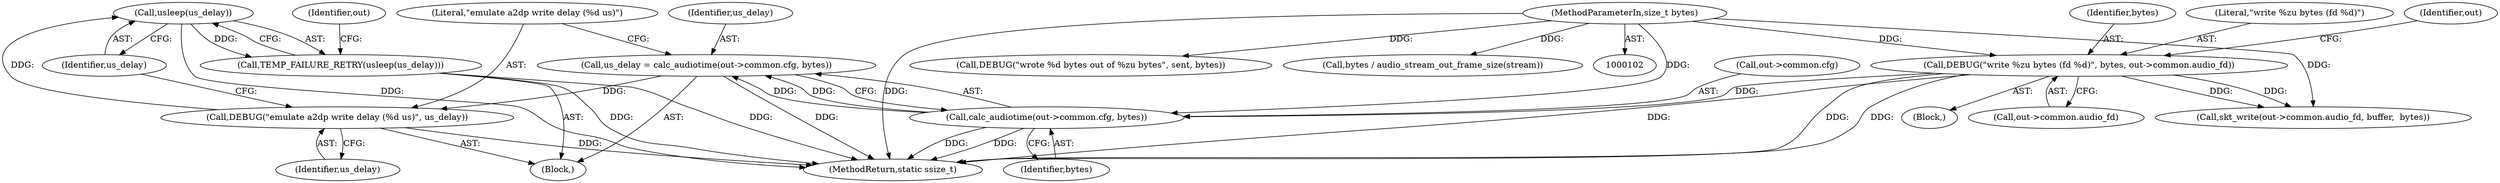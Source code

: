 digraph "0_Android_472271b153c5dc53c28beac55480a8d8434b2d5c_4@API" {
"1000190" [label="(Call,usleep(us_delay))"];
"1000186" [label="(Call,DEBUG(\"emulate a2dp write delay (%d us)\", us_delay))"];
"1000177" [label="(Call,us_delay = calc_audiotime(out->common.cfg, bytes))"];
"1000179" [label="(Call,calc_audiotime(out->common.cfg, bytes))"];
"1000114" [label="(Call,DEBUG(\"write %zu bytes (fd %d)\", bytes, out->common.audio_fd))"];
"1000105" [label="(MethodParameterIn,size_t bytes)"];
"1000189" [label="(Call,TEMP_FAILURE_RETRY(usleep(us_delay)))"];
"1000297" [label="(Call,DEBUG(\"wrote %d bytes out of %zu bytes\", sent, bytes))"];
"1000175" [label="(Block,)"];
"1000114" [label="(Call,DEBUG(\"write %zu bytes (fd %d)\", bytes, out->common.audio_fd))"];
"1000106" [label="(Block,)"];
"1000105" [label="(MethodParameterIn,size_t bytes)"];
"1000283" [label="(Call,bytes / audio_stream_out_frame_size(stream))"];
"1000180" [label="(Call,out->common.cfg)"];
"1000115" [label="(Literal,\"write %zu bytes (fd %d)\")"];
"1000189" [label="(Call,TEMP_FAILURE_RETRY(usleep(us_delay)))"];
"1000303" [label="(MethodReturn,static ssize_t)"];
"1000126" [label="(Identifier,out)"];
"1000186" [label="(Call,DEBUG(\"emulate a2dp write delay (%d us)\", us_delay))"];
"1000185" [label="(Identifier,bytes)"];
"1000117" [label="(Call,out->common.audio_fd)"];
"1000233" [label="(Call,skt_write(out->common.audio_fd, buffer,  bytes))"];
"1000116" [label="(Identifier,bytes)"];
"1000187" [label="(Literal,\"emulate a2dp write delay (%d us)\")"];
"1000188" [label="(Identifier,us_delay)"];
"1000191" [label="(Identifier,us_delay)"];
"1000196" [label="(Identifier,out)"];
"1000190" [label="(Call,usleep(us_delay))"];
"1000178" [label="(Identifier,us_delay)"];
"1000177" [label="(Call,us_delay = calc_audiotime(out->common.cfg, bytes))"];
"1000179" [label="(Call,calc_audiotime(out->common.cfg, bytes))"];
"1000190" -> "1000189"  [label="AST: "];
"1000190" -> "1000191"  [label="CFG: "];
"1000191" -> "1000190"  [label="AST: "];
"1000189" -> "1000190"  [label="CFG: "];
"1000190" -> "1000303"  [label="DDG: "];
"1000190" -> "1000189"  [label="DDG: "];
"1000186" -> "1000190"  [label="DDG: "];
"1000186" -> "1000175"  [label="AST: "];
"1000186" -> "1000188"  [label="CFG: "];
"1000187" -> "1000186"  [label="AST: "];
"1000188" -> "1000186"  [label="AST: "];
"1000191" -> "1000186"  [label="CFG: "];
"1000186" -> "1000303"  [label="DDG: "];
"1000177" -> "1000186"  [label="DDG: "];
"1000177" -> "1000175"  [label="AST: "];
"1000177" -> "1000179"  [label="CFG: "];
"1000178" -> "1000177"  [label="AST: "];
"1000179" -> "1000177"  [label="AST: "];
"1000187" -> "1000177"  [label="CFG: "];
"1000177" -> "1000303"  [label="DDG: "];
"1000179" -> "1000177"  [label="DDG: "];
"1000179" -> "1000177"  [label="DDG: "];
"1000179" -> "1000185"  [label="CFG: "];
"1000180" -> "1000179"  [label="AST: "];
"1000185" -> "1000179"  [label="AST: "];
"1000179" -> "1000303"  [label="DDG: "];
"1000179" -> "1000303"  [label="DDG: "];
"1000114" -> "1000179"  [label="DDG: "];
"1000105" -> "1000179"  [label="DDG: "];
"1000114" -> "1000106"  [label="AST: "];
"1000114" -> "1000117"  [label="CFG: "];
"1000115" -> "1000114"  [label="AST: "];
"1000116" -> "1000114"  [label="AST: "];
"1000117" -> "1000114"  [label="AST: "];
"1000126" -> "1000114"  [label="CFG: "];
"1000114" -> "1000303"  [label="DDG: "];
"1000114" -> "1000303"  [label="DDG: "];
"1000114" -> "1000303"  [label="DDG: "];
"1000105" -> "1000114"  [label="DDG: "];
"1000114" -> "1000233"  [label="DDG: "];
"1000114" -> "1000233"  [label="DDG: "];
"1000105" -> "1000102"  [label="AST: "];
"1000105" -> "1000303"  [label="DDG: "];
"1000105" -> "1000233"  [label="DDG: "];
"1000105" -> "1000283"  [label="DDG: "];
"1000105" -> "1000297"  [label="DDG: "];
"1000189" -> "1000175"  [label="AST: "];
"1000196" -> "1000189"  [label="CFG: "];
"1000189" -> "1000303"  [label="DDG: "];
"1000189" -> "1000303"  [label="DDG: "];
}
